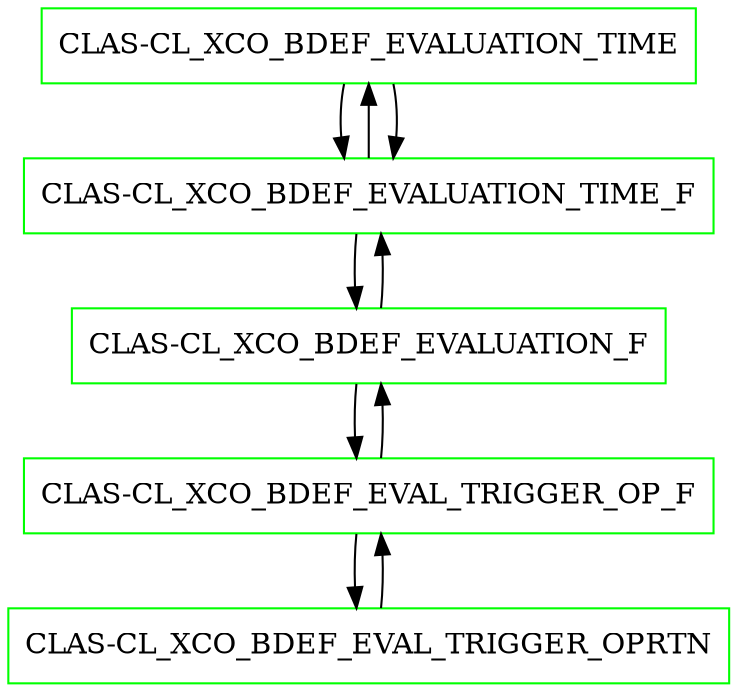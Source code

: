 digraph G {
  "CLAS-CL_XCO_BDEF_EVALUATION_TIME" [shape=box,color=green];
  "CLAS-CL_XCO_BDEF_EVALUATION_TIME_F" [shape=box,color=green,URL="./CLAS_CL_XCO_BDEF_EVALUATION_TIME_F.html"];
  "CLAS-CL_XCO_BDEF_EVALUATION_TIME" [shape=box,color=green,URL="./CLAS_CL_XCO_BDEF_EVALUATION_TIME.html"];
  "CLAS-CL_XCO_BDEF_EVALUATION_F" [shape=box,color=green,URL="./CLAS_CL_XCO_BDEF_EVALUATION_F.html"];
  "CLAS-CL_XCO_BDEF_EVAL_TRIGGER_OP_F" [shape=box,color=green,URL="./CLAS_CL_XCO_BDEF_EVAL_TRIGGER_OP_F.html"];
  "CLAS-CL_XCO_BDEF_EVAL_TRIGGER_OPRTN" [shape=box,color=green,URL="./CLAS_CL_XCO_BDEF_EVAL_TRIGGER_OPRTN.html"];
  "CLAS-CL_XCO_BDEF_EVALUATION_TIME" -> "CLAS-CL_XCO_BDEF_EVALUATION_TIME_F";
  "CLAS-CL_XCO_BDEF_EVALUATION_TIME_F" -> "CLAS-CL_XCO_BDEF_EVALUATION_F";
  "CLAS-CL_XCO_BDEF_EVALUATION_TIME_F" -> "CLAS-CL_XCO_BDEF_EVALUATION_TIME";
  "CLAS-CL_XCO_BDEF_EVALUATION_TIME" -> "CLAS-CL_XCO_BDEF_EVALUATION_TIME_F";
  "CLAS-CL_XCO_BDEF_EVALUATION_F" -> "CLAS-CL_XCO_BDEF_EVALUATION_TIME_F";
  "CLAS-CL_XCO_BDEF_EVALUATION_F" -> "CLAS-CL_XCO_BDEF_EVAL_TRIGGER_OP_F";
  "CLAS-CL_XCO_BDEF_EVAL_TRIGGER_OP_F" -> "CLAS-CL_XCO_BDEF_EVALUATION_F";
  "CLAS-CL_XCO_BDEF_EVAL_TRIGGER_OP_F" -> "CLAS-CL_XCO_BDEF_EVAL_TRIGGER_OPRTN";
  "CLAS-CL_XCO_BDEF_EVAL_TRIGGER_OPRTN" -> "CLAS-CL_XCO_BDEF_EVAL_TRIGGER_OP_F";
}
